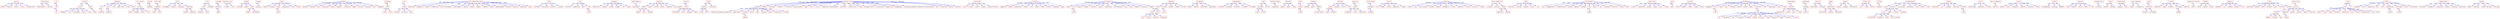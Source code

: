 strict digraph  {
	grain	 [color=red,
		fontname=courier,
		shape=box];
	vendor	 [color=red,
		fontname=courier,
		shape=box];
	grain -> vendor	 [color=blue,
		xlabel=0.01];
	handful	 [color=red,
		fontname=courier,
		shape=box];
	grain -> handful	 [color=blue,
		xlabel=0.01];
	return	 [color=red,
		fontname=courier,
		shape=box];
	grain -> return	 [color=blue,
		xlabel=0.1];
	child	 [color=red,
		fontname=courier,
		shape=box];
	grain -> child	 [color=blue,
		xlabel=0.01];
	consideration	 [color=red,
		fontname=courier,
		shape=box];
	grain -> consideration	 [color=blue,
		xlabel=0.01];
	expectation	 [color=red,
		fontname=courier,
		shape=box];
	emancipated	 [color=red,
		fontname=courier,
		shape=box];
	expectation -> emancipated	 [color=blue,
		xlabel=0.16];
	contrary	 [color=red,
		fontname=courier,
		shape=box];
	expectation -> contrary	 [color=blue,
		xlabel=0.09];
	let	 [color=red,
		fontname=courier,
		shape=box];
	did	 [color=red,
		fontname=courier,
		shape=box];
	let -> did	 [color=blue,
		xlabel=0.04];
	go	 [color=red,
		fontname=courier,
		shape=box];
	did -> go	 [color=blue,
		xlabel=0.02];
	serpent	 [color=red,
		fontname=courier,
		shape=box];
	form	 [color=red,
		fontname=courier,
		shape=box];
	serpent -> form	 [color=blue,
		xlabel=0.01];
	open	 [color=red,
		fontname=courier,
		shape=box];
	serpent -> open	 [color=blue,
		xlabel=0.06];
	commands	 [color=red,
		fontname=courier,
		shape=box];
	form -> commands	 [color=blue,
		xlabel=0.01];
	sky	 [color=red,
		fontname=courier,
		shape=box];
	form -> sky	 [color=blue,
		xlabel=0.01];
	extending	 [color=red,
		fontname=courier,
		shape=box];
	form -> extending	 [color=blue,
		xlabel=0.01];
	carry	 [color=red,
		fontname=courier,
		shape=box];
	form -> carry	 [color=blue,
		xlabel=0.01];
	size	 [color=red,
		fontname=courier,
		shape=box];
	form -> size	 [color=blue,
		xlabel=0.01];
	wide	 [color=red,
		fontname=courier,
		shape=box];
	open -> wide	 [color=blue,
		xlabel=0.04];
	dhenuka	 [color=red,
		fontname=courier,
		shape=box];
	hit	 [color=red,
		fontname=courier,
		shape=box];
	dhenuka -> hit	 [color=blue,
		xlabel=0.01];
	hard	 [color=red,
		fontname=courier,
		shape=box];
	dhenuka -> hard	 [color=blue,
		xlabel=0.08];
	tree	 [color=red,
		fontname=courier,
		shape=box];
	dhenuka -> tree	 [color=blue,
		xlabel=0.01];
	"palm tree"	 [color=red,
		fontname=courier,
		shape=box];
	dhenuka -> "palm tree"	 [color=blue,
		xlabel=0.01];
	trunk	 [color=red,
		fontname=courier,
		shape=box];
	dhenuka -> trunk	 [color=blue,
		xlabel=0.01];
	swirl	 [color=red,
		fontname=courier,
		shape=box];
	dhenuka -> swirl	 [color=blue,
		xlabel=0.01];
	holding	 [color=red,
		fontname=courier,
		shape=box];
	hit -> holding	 [color=blue,
		xlabel=0.01];
	vigorous	 [color=red,
		fontname=courier,
		shape=box];
	hard -> vigorous	 [color=blue,
		xlabel=0.04];
	"rice grains"	 [color=red,
		fontname=courier,
		shape=box];
	slowly	 [color=red,
		fontname=courier,
		shape=box];
	"rice grains" -> slowly	 [color=blue,
		xlabel=0.08];
	hand	 [color=red,
		fontname=courier,
		shape=box];
	slowly -> hand	 [color=blue,
		xlabel=0.06];
	dropped	 [color=red,
		fontname=courier,
		shape=box];
	slowly -> dropped	 [color=blue,
		xlabel=0.05];
	small	 [color=red,
		fontname=courier,
		shape=box];
	slowly -> small	 [color=blue,
		xlabel=0.04];
	left	 [color=red,
		fontname=courier,
		shape=box];
	slowly -> left	 [color=blue,
		xlabel=0.06];
	jelled	 [color=red,
		fontname=courier,
		shape=box];
	adopted	 [color=red,
		fontname=courier,
		shape=box];
	jelled -> adopted	 [color=blue,
		xlabel=0.08];
	"hind legs"	 [color=red,
		fontname=courier,
		shape=box];
	suddenly	 [color=red,
		fontname=courier,
		shape=box];
	"hind legs" -> suddenly	 [color=blue,
		xlabel=0.04];
	held	 [color=red,
		fontname=courier,
		shape=box];
	suddenly -> held	 [color=blue,
		xlabel=0.06];
	tail	 [color=red,
		fontname=courier,
		shape=box];
	suddenly -> tail	 [color=blue,
		xlabel=0.07];
	kick	 [color=red,
		fontname=courier,
		shape=box];
	misjudged	 [color=red,
		fontname=courier,
		shape=box];
	kick -> misjudged	 [color=blue,
		xlabel=0.01];
	similar	 [color=red,
		fontname=courier,
		shape=box];
	kick -> similar	 [color=blue,
		xlabel=0.01];
	overpower	 [color=red,
		fontname=courier,
		shape=box];
	kick -> overpower	 [color=blue,
		xlabel=0.01];
	weakling	 [color=red,
		fontname=courier,
		shape=box];
	kick -> weakling	 [color=blue,
		xlabel=0.08];
	second	 [color=red,
		fontname=courier,
		shape=box];
	weakling -> second	 [color=blue,
		xlabel=0.05];
	expected	 [color=red,
		fontname=courier,
		shape=box];
	weakling -> expected	 [color=blue,
		xlabel=0.06];
	rice	 [color=red,
		fontname=courier,
		shape=box];
	call	 [color=red,
		fontname=courier,
		shape=box];
	rice -> call	 [color=blue,
		xlabel=0.06];
	exchange	 [color=red,
		fontname=courier,
		shape=box];
	rice -> exchange	 [color=blue,
		xlabel=0.01];
	response	 [color=red,
		fontname=courier,
		shape=box];
	call -> response	 [color=blue,
		xlabel=0.08];
	took	 [color=red,
		fontname=courier,
		shape=box];
	call -> took	 [color=blue,
		xlabel=0.07];
	assumed	 [color=red,
		fontname=courier,
		shape=box];
	enormous	 [color=red,
		fontname=courier,
		shape=box];
	assumed -> enormous	 [color=blue,
		xlabel=0.06];
	body	 [color=red,
		fontname=courier,
		shape=box];
	enormous -> body	 [color=blue,
		xlabel=0.06];
	"kapittha fruit"	 [color=red,
		fontname=courier,
		shape=box];
	closeby	 [color=red,
		fontname=courier,
		shape=box];
	"kapittha fruit" -> closeby	 [color=blue,
		xlabel=0.13];
	calf	 [color=red,
		fontname=courier,
		shape=box];
	"kapittha fruit" -> calf	 [color=blue,
		xlabel=0.13];
	unwise	 [color=red,
		fontname=courier,
		shape=box];
	continue	 [color=red,
		fontname=courier,
		shape=box];
	unwise -> continue	 [color=blue,
		xlabel=0.01];
	omens	 [color=red,
		fontname=courier,
		shape=box];
	unwise -> omens	 [color=blue,
		xlabel=0.01];
	seem	 [color=red,
		fontname=courier,
		shape=box];
	unwise -> seem	 [color=blue,
		xlabel=0.07];
	longer	 [color=red,
		fontname=courier,
		shape=box];
	seem -> longer	 [color=blue,
		xlabel=0.04];
	favourable	 [color=red,
		fontname=courier,
		shape=box];
	seem -> favourable	 [color=blue,
		xlabel=0.05];
	thought	 [color=red,
		fontname=courier,
		shape=box];
	passing	 [color=red,
		fontname=courier,
		shape=box];
	thought -> passing	 [color=blue,
		xlabel=0.07];
	boys	 [color=red,
		fontname=courier,
		shape=box];
	cowherd	 [color=red,
		fontname=courier,
		shape=box];
	boys -> cowherd	 [color=blue,
		xlabel=0.01];
	became	 [color=red,
		fontname=courier,
		shape=box];
	boys -> became	 [color=blue,
		xlabel=0.01];
	snake	 [color=red,
		fontname=courier,
		shape=box];
	boys -> snake	 [color=blue,
		xlabel=0.02];
	playground	 [color=red,
		fontname=courier,
		shape=box];
	boys -> playground	 [color=blue,
		xlabel=0.01];
	skin	 [color=red,
		fontname=courier,
		shape=box];
	boys -> skin	 [color=blue,
		xlabel=0.01];
	dried	 [color=red,
		fontname=courier,
		shape=box];
	boys -> dried	 [color=blue,
		xlabel=0.11];
	later	 [color=red,
		fontname=courier,
		shape=box];
	snake -> later	 [color=blue,
		xlabel=0.01];
	kamsa	 [color=red,
		fontname=courier,
		shape=box];
	spotted	 [color=red,
		fontname=courier,
		shape=box];
	kamsa -> spotted	 [color=blue,
		xlabel=0.01];
	tending	 [color=red,
		fontname=courier,
		shape=box];
	kamsa -> tending	 [color=blue,
		xlabel=0.01];
	kine	 [color=red,
		fontname=courier,
		shape=box];
	kamsa -> kine	 [color=blue,
		xlabel=0.01];
	disguised	 [color=red,
		fontname=courier,
		shape=box];
	kamsa -> disguised	 [color=blue,
		xlabel=0.01];
	vatsa	 [color=red,
		fontname=courier,
		shape=box];
	kamsa -> vatsa	 [color=blue,
		xlabel=0.01];
	together	 [color=red,
		fontname=courier,
		shape=box];
	kamsa -> together	 [color=blue,
		xlabel=0.01];
	vatsasura	 [color=red,
		fontname=courier,
		shape=box];
	kamsa -> vatsasura	 [color=blue,
		xlabel=0.01];
	games	 [color=red,
		fontname=courier,
		shape=box];
	kamsa -> games	 [color=blue,
		xlabel=0.01];
	various	 [color=red,
		fontname=courier,
		shape=box];
	kamsa -> various	 [color=blue,
		xlabel=0.01];
	playing	 [color=red,
		fontname=courier,
		shape=box];
	kamsa -> playing	 [color=blue,
		xlabel=0.1];
	sent	 [color=red,
		fontname=courier,
		shape=box];
	kamsa -> sent	 [color=blue,
		xlabel=0.01];
	happened	 [color=red,
		fontname=courier,
		shape=box];
	kamsa -> happened	 [color=blue,
		xlabel=0.01];
	confident	 [color=red,
		fontname=courier,
		shape=box];
	harm	 [color=red,
		fontname=courier,
		shape=box];
	confident -> harm	 [color=blue,
		xlabel=0.08];
	come	 [color=red,
		fontname=courier,
		shape=box];
	harm -> come	 [color=blue,
		xlabel=0.02];
	side	 [color=red,
		fontname=courier,
		shape=box];
	harm -> side	 [color=blue,
		xlabel=0.04];
	ass	 [color=red,
		fontname=courier,
		shape=box];
	heavy	 [color=red,
		fontname=courier,
		shape=box];
	ass -> heavy	 [color=blue,
		xlabel=0.07];
	walking	 [color=red,
		fontname=courier,
		shape=box];
	heavy -> walking	 [color=blue,
		xlabel=0.04];
	furiously	 [color=red,
		fontname=courier,
		shape=box];
	heavy -> furiously	 [color=blue,
		xlabel=0.05];
	gait	 [color=red,
		fontname=courier,
		shape=box];
	heavy -> gait	 [color=blue,
		xlabel=0.06];
	"lord venkatesvara the"	 [color=red,
		fontname=courier,
		shape=box];
	dedicated	 [color=red,
		fontname=courier,
		shape=box];
	"lord venkatesvara the" -> dedicated	 [color=blue,
		xlabel=0.02];
	exemplary	 [color=red,
		fontname=courier,
		shape=box];
	"lord venkatesvara the" -> exemplary	 [color=blue,
		xlabel=0.02];
	slokas	 [color=red,
		fontname=courier,
		shape=box];
	"lord venkatesvara the" -> slokas	 [color=blue,
		xlabel=0.02];
	compassion	 [color=red,
		fontname=courier,
		shape=box];
	"lord venkatesvara the" -> compassion	 [color=blue,
		xlabel=0.15];
	"saint philosopher"	 [color=red,
		fontname=courier,
		shape=box];
	"lord venkatesvara the" -> "saint philosopher"	 [color=blue,
		xlabel=0.03];
	philosopher	 [color=red,
		fontname=courier,
		shape=box];
	"lord venkatesvara the" -> philosopher	 [color=blue,
		xlabel=0.01];
	desika	 [color=red,
		fontname=courier,
		shape=box];
	"lord venkatesvara the" -> desika	 [color=blue,
		xlabel=0.15];
	praise	 [color=red,
		fontname=courier,
		shape=box];
	"lord venkatesvara the" -> praise	 [color=blue,
		xlabel=0.02];
	famous	 [color=red,
		fontname=courier,
		shape=box];
	"lord venkatesvara the" -> famous	 [color=blue,
		xlabel=0.02];
	vedanta	 [color=red,
		fontname=courier,
		shape=box];
	"lord venkatesvara the" -> vedanta	 [color=blue,
		xlabel=0.02];
	saint	 [color=red,
		fontname=courier,
		shape=box];
	"lord venkatesvara the" -> saint	 [color=blue,
		xlabel=0.02];
	dayashatakam	 [color=red,
		fontname=courier,
		shape=box];
	"lord venkatesvara the" -> dayashatakam	 [color=blue,
		xlabel=0.02];
	hundred	 [color=red,
		fontname=courier,
		shape=box];
	"lord venkatesvara the" -> hundred	 [color=blue,
		xlabel=0.02];
	quality	 [color=red,
		fontname=courier,
		shape=box];
	"lord venkatesvara the" -> quality	 [color=blue,
		xlabel=0.02];
	endearing	 [color=red,
		fontname=courier,
		shape=box];
	"lord venkatesvara the" -> endearing	 [color=blue,
		xlabel=0.02];
	daya	 [color=red,
		fontname=courier,
		shape=box];
	"lord venkatesvara the" -> daya	 [color=blue,
		xlabel=0.02];
	herd	 [color=red,
		fontname=courier,
		shape=box];
	informed	 [color=red,
		fontname=courier,
		shape=box];
	herd -> informed	 [color=blue,
		xlabel=0.01];
	discreetly	 [color=red,
		fontname=courier,
		shape=box];
	herd -> discreetly	 [color=blue,
		xlabel=0.01];
	brother	 [color=red,
		fontname=courier,
		shape=box];
	herd -> brother	 [color=blue,
		xlabel=0.12];
	casually	 [color=red,
		fontname=courier,
		shape=box];
	herd -> casually	 [color=blue,
		xlabel=0.01];
	cave	 [color=red,
		fontname=courier,
		shape=box];
	entrance	 [color=red,
		fontname=courier,
		shape=box];
	cave -> entrance	 [color=blue,
		xlabel=0.01];
	appearing	 [color=red,
		fontname=courier,
		shape=box];
	cave -> appearing	 [color=blue,
		xlabel=0.01];
	dark	 [color=red,
		fontname=courier,
		shape=box];
	cave -> dark	 [color=blue,
		xlabel=0.01];
	lay	 [color=red,
		fontname=courier,
		shape=box];
	cave -> lay	 [color=blue,
		xlabel=0.09];
	still	 [color=red,
		fontname=courier,
		shape=box];
	lay -> still	 [color=blue,
		xlabel=0.04];
	pathway	 [color=red,
		fontname=courier,
		shape=box];
	impression	 [color=red,
		fontname=courier,
		shape=box];
	pathway -> impression	 [color=blue,
		xlabel=0.01];
	leading	 [color=red,
		fontname=courier,
		shape=box];
	pathway -> leading	 [color=blue,
		xlabel=0.01];
	inside	 [color=red,
		fontname=courier,
		shape=box];
	pathway -> inside	 [color=blue,
		xlabel=0.01];
	tongue	 [color=red,
		fontname=courier,
		shape=box];
	pathway -> tongue	 [color=blue,
		xlabel=0.01];
	red	 [color=red,
		fontname=courier,
		shape=box];
	pathway -> red	 [color=blue,
		xlabel=0.08];
	gave	 [color=red,
		fontname=courier,
		shape=box];
	pathway -> gave	 [color=blue,
		xlabel=0.01];
	"death penalty"	 [color=red,
		fontname=courier,
		shape=box];
	punishment	 [color=red,
		fontname=courier,
		shape=box];
	"death penalty" -> punishment	 [color=blue,
		xlabel=0.1];
	penalty	 [color=red,
		fontname=courier,
		shape=box];
	impact	 [color=red,
		fontname=courier,
		shape=box];
	penalty -> impact	 [color=blue,
		xlabel=0.01];
	death	 [color=red,
		fontname=courier,
		shape=box];
	penalty -> death	 [color=blue,
		xlabel=0.1];
	births	 [color=red,
		fontname=courier,
		shape=box];
	penalty -> births	 [color=blue,
		xlabel=0.1];
	alone	 [color=red,
		fontname=courier,
		shape=box];
	penalty -> alone	 [color=blue,
		xlabel=0.06];
	repeated	 [color=red,
		fontname=courier,
		shape=box];
	penalty -> repeated	 [color=blue,
		xlabel=0.13];
	incorrigible	 [color=red,
		fontname=courier,
		shape=box];
	penalty -> incorrigible	 [color=blue,
		xlabel=0.07];
	demon	 [color=red,
		fontname=courier,
		shape=box];
	impact -> demon	 [color=blue,
		xlabel=0.12];
	fall	 [color=red,
		fontname=courier,
		shape=box];
	impact -> fall	 [color=blue,
		xlabel=0.12];
	smashed	 [color=red,
		fontname=courier,
		shape=box];
	impact -> smashed	 [color=blue,
		xlabel=0.12];
	extinct	 [color=red,
		fontname=courier,
		shape=box];
	vital	 [color=red,
		fontname=courier,
		shape=box];
	extinct -> vital	 [color=blue,
		xlabel=0.06];
	suffocated	 [color=red,
		fontname=courier,
		shape=box];
	vital -> suffocated	 [color=blue,
		xlabel=0.06];
	life	 [color=red,
		fontname=courier,
		shape=box];
	vital -> life	 [color=blue,
		xlabel=0.06];
	blowing	 [color=red,
		fontname=courier,
		shape=box];
	vital -> blowing	 [color=blue,
		xlabel=0.05];
	head	 [color=red,
		fontname=courier,
		shape=box];
	vital -> head	 [color=blue,
		xlabel=0.03];
	taken	 [color=red,
		fontname=courier,
		shape=box];
	unawares	 [color=red,
		fontname=courier,
		shape=box];
	taken -> unawares	 [color=blue,
		xlabel=0.08];
	resistance	 [color=red,
		fontname=courier,
		shape=box];
	taken -> resistance	 [color=blue,
		xlabel=0.01];
	could	 [color=red,
		fontname=courier,
		shape=box];
	unawares -> could	 [color=blue,
		xlabel=0.04];
	offer	 [color=red,
		fontname=courier,
		shape=box];
	unawares -> offer	 [color=blue,
		xlabel=0.06];
	"sugarcane juice"	 [color=red,
		fontname=courier,
		shape=box];
	prayah	 [color=red,
		fontname=courier,
		shape=box];
	"sugarcane juice" -> prayah	 [color=blue,
		xlabel=0.14];
	cowboys	 [color=red,
		fontname=courier,
		shape=box];
	"sugarcane juice" -> cowboys	 [color=blue,
		xlabel=0.03];
	balarama	 [color=red,
		fontname=courier,
		shape=box];
	"sugarcane juice" -> balarama	 [color=blue,
		xlabel=0.02];
	"'lord\x92s'"	 [color=red,
		fontname=courier,
		shape=box];
	"sugarcane juice" -> "'lord\x92s'"	 [color=blue,
		xlabel=0.02];
	effected	 [color=red,
		fontname=courier,
		shape=box];
	"sugarcane juice" -> effected	 [color=blue,
		xlabel=0.04];
	sharkarayitam	 [color=red,
		fontname=courier,
		shape=box];
	"sugarcane juice" -> sharkarayitam	 [color=blue,
		xlabel=0.02];
	sugar	 [color=red,
		fontname=courier,
		shape=box];
	"sugarcane juice" -> sugar	 [color=blue,
		xlabel=0.02];
	hill	 [color=red,
		fontname=courier,
		shape=box];
	"sugarcane juice" -> hill	 [color=blue,
		xlabel=0.02];
	forest	 [color=red,
		fontname=courier,
		shape=box];
	"sugarcane juice" -> forest	 [color=blue,
		xlabel=0.08];
	"yanmoortya sharkarayitam"	 [color=red,
		fontname=courier,
		shape=box];
	"sugarcane juice" -> "yanmoortya sharkarayitam"	 [color=blue,
		xlabel=0.02];
	associate	 [color=red,
		fontname=courier,
		shape=box];
	"sugarcane juice" -> associate	 [color=blue,
		xlabel=0.02];
	respectively	 [color=red,
		fontname=courier,
		shape=box];
	"sugarcane juice" -> respectively	 [color=blue,
		xlabel=0.01];
	flows	 [color=red,
		fontname=courier,
		shape=box];
	"sugarcane juice" -> flows	 [color=blue,
		xlabel=0.03];
	metaphorically	 [color=red,
		fontname=courier,
		shape=box];
	"sugarcane juice" -> metaphorically	 [color=blue,
		xlabel=0.01];
	crystalised	 [color=red,
		fontname=courier,
		shape=box];
	"sugarcane juice" -> crystalised	 [color=blue,
		xlabel=0.03];
	yanmoortya	 [color=red,
		fontname=courier,
		shape=box];
	"sugarcane juice" -> yanmoortya	 [color=blue,
		xlabel=0.02];
	prapadyetam	 [color=red,
		fontname=courier,
		shape=box];
	"sugarcane juice" -> prapadyetam	 [color=blue,
		xlabel=0.02];
	"ikshusarasravantyeva yanmoortya sharkarayitam"	 [color=red,
		fontname=courier,
		shape=box];
	"sugarcane juice" -> "ikshusarasravantyeva yanmoortya sharkarayitam"	 [color=blue,
		xlabel=0.01];
	bow	 [color=red,
		fontname=courier,
		shape=box];
	"sugarcane juice" -> bow	 [color=blue,
		xlabel=0.02];
	converted	 [color=red,
		fontname=courier,
		shape=box];
	"sugarcane juice" -> converted	 [color=blue,
		xlabel=0.02];
	girim	 [color=red,
		fontname=courier,
		shape=box];
	"sugarcane juice" -> girim	 [color=blue,
		xlabel=0.02];
	inspired	 [color=red,
		fontname=courier,
		shape=box];
	"sugarcane juice" -> inspired	 [color=blue,
		xlabel=0.02];
	"ikshusarasravantyeva yanmoortya"	 [color=red,
		fontname=courier,
		shape=box];
	prayah -> "ikshusarasravantyeva yanmoortya"	 [color=blue,
		xlabel=0.08];
	"daya bhava"	 [color=red,
		fontname=courier,
		shape=box];
	prayah -> "daya bhava"	 [color=blue,
		xlabel=0.02];
	tirupati	 [color=red,
		fontname=courier,
		shape=box];
	prayah -> tirupati	 [color=blue,
		xlabel=0.02];
	verse	 [color=red,
		fontname=courier,
		shape=box];
	prayah -> verse	 [color=blue,
		xlabel=0.02];
	bows	 [color=red,
		fontname=courier,
		shape=box];
	prayah -> bows	 [color=blue,
		xlabel=0.02];
	flowing	 [color=red,
		fontname=courier,
		shape=box];
	prayah -> flowing	 [color=blue,
		xlabel=0.27];
	power	 [color=red,
		fontname=courier,
		shape=box];
	prayah -> power	 [color=blue,
		xlabel=0.01];
	exquisitely	 [color=red,
		fontname=courier,
		shape=box];
	prayah -> exquisitely	 [color=blue,
		xlabel=0.01];
	brings	 [color=red,
		fontname=courier,
		shape=box];
	prayah -> brings	 [color=blue,
		xlabel=0.02];
	bhava	 [color=red,
		fontname=courier,
		shape=box];
	tirupati -> bhava	 [color=blue,
		xlabel=0.12];
	expression	 [color=red,
		fontname=courier,
		shape=box];
	curse	 [color=red,
		fontname=courier,
		shape=box];
	expression -> curse	 [color=blue,
		xlabel=0.01];
	vishnu	 [color=red,
		fontname=courier,
		shape=box];
	expression -> vishnu	 [color=blue,
		xlabel=0.01];
	resort	 [color=red,
		fontname=courier,
		shape=box];
	expression -> resort	 [color=blue,
		xlabel=0.01];
	reason	 [color=red,
		fontname=courier,
		shape=box];
	expression -> reason	 [color=blue,
		xlabel=0.08];
	dissatisfaction	 [color=red,
		fontname=courier,
		shape=box];
	expression -> dissatisfaction	 [color=blue,
		xlabel=0.01];
	vraja	 [color=red,
		fontname=courier,
		shape=box];
	suggested	 [color=red,
		fontname=courier,
		shape=box];
	vraja -> suggested	 [color=blue,
		xlabel=0.01];
	named	 [color=red,
		fontname=courier,
		shape=box];
	vraja -> named	 [color=blue,
		xlabel=0.01];
	inhabitants	 [color=red,
		fontname=courier,
		shape=box];
	vraja -> inhabitants	 [color=blue,
		xlabel=0.01];
	moved	 [color=red,
		fontname=courier,
		shape=box];
	vraja -> moved	 [color=blue,
		xlabel=0.01];
	live	 [color=red,
		fontname=courier,
		shape=box];
	vraja -> live	 [color=blue,
		xlabel=0.01];
	place	 [color=red,
		fontname=courier,
		shape=box];
	vraja -> place	 [color=blue,
		xlabel=0.02];
	safer	 [color=red,
		fontname=courier,
		shape=box];
	vraja -> safer	 [color=blue,
		xlabel=0.1];
	senior	 [color=red,
		fontname=courier,
		shape=box];
	vraja -> senior	 [color=blue,
		xlabel=0.01];
	upananda	 [color=red,
		fontname=courier,
		shape=box];
	vraja -> upananda	 [color=blue,
		xlabel=0.01];
	gopa	 [color=red,
		fontname=courier,
		shape=box];
	vraja -> gopa	 [color=blue,
		xlabel=0.01];
	trinavarta	 [color=red,
		fontname=courier,
		shape=box];
	gems	 [color=red,
		fontname=courier,
		shape=box];
	trinavarta -> gems	 [color=blue,
		xlabel=0.01];
	full	 [color=red,
		fontname=courier,
		shape=box];
	trinavarta -> full	 [color=blue,
		xlabel=0.01];
	people	 [color=red,
		fontname=courier,
		shape=box];
	trinavarta -> people	 [color=blue,
		xlabel=0.01];
	danger	 [color=red,
		fontname=courier,
		shape=box];
	trinavarta -> danger	 [color=blue,
		xlabel=0.09];
	incident	 [color=red,
		fontname=courier,
		shape=box];
	trinavarta -> incident	 [color=blue,
		xlabel=0.01];
	jewels	 [color=red,
		fontname=courier,
		shape=box];
	trinavarta -> jewels	 [color=blue,
		xlabel=0.01];
	completely	 [color=red,
		fontname=courier,
		shape=box];
	trinavarta -> completely	 [color=blue,
		xlabel=0.01];
	anticipating	 [color=red,
		fontname=courier,
		shape=box];
	trinavarta -> anticipating	 [color=blue,
		xlabel=0.01];
	brim	 [color=red,
		fontname=courier,
		shape=box];
	trinavarta -> brim	 [color=blue,
		xlabel=0.01];
	were	 [color=red,
		fontname=courier,
		shape=box];
	trinavarta -> were	 [color=blue,
		xlabel=0.01];
	basket	 [color=red,
		fontname=courier,
		shape=box];
	trinavarta -> basket	 [color=blue,
		xlabel=0.01];
	precious	 [color=red,
		fontname=courier,
		shape=box];
	trinavarta -> precious	 [color=blue,
		xlabel=0.01];
	shaken	 [color=red,
		fontname=courier,
		shape=box];
	trinavarta -> shaken	 [color=blue,
		xlabel=0.01];
	every	 [color=red,
		fontname=courier,
		shape=box];
	full -> every	 [color=blue,
		xlabel=0.01];
	vakasura	 [color=red,
		fontname=courier,
		shape=box];
	story	 [color=red,
		fontname=courier,
		shape=box];
	vakasura -> story	 [color=blue,
		xlabel=0.01];
	version	 [color=red,
		fontname=courier,
		shape=box];
	vakasura -> version	 [color=blue,
		xlabel=0.01];
	another	 [color=red,
		fontname=courier,
		shape=box];
	vakasura -> another	 [color=blue,
		xlabel=0.06];
	hands	 [color=red,
		fontname=courier,
		shape=box];
	vakasura -> hands	 [color=blue,
		xlabel=0.01];
	killed	 [color=red,
		fontname=courier,
		shape=box];
	vakasura -> killed	 [color=blue,
		xlabel=0.01];
	next	 [color=red,
		fontname=courier,
		shape=box];
	story -> next	 [color=blue,
		xlabel=0.01];
	fruit	 [color=red,
		fontname=courier,
		shape=box];
	story -> fruit	 [color=blue,
		xlabel=0.01];
	also	 [color=red,
		fontname=courier,
		shape=box];
	version -> also	 [color=blue,
		xlabel=0.01];
	real	 [color=red,
		fontname=courier,
		shape=box];
	next -> real	 [color=blue,
		xlabel=0.04];
	devour	 [color=red,
		fontname=courier,
		shape=box];
	next -> devour	 [color=blue,
		xlabel=0.04];
	waiting	 [color=red,
		fontname=courier,
		shape=box];
	next -> waiting	 [color=blue,
		xlabel=0.05];
	suspected	 [color=red,
		fontname=courier,
		shape=box];
	next -> suspected	 [color=blue,
		xlabel=0.05];
	brindavana	 [color=red,
		fontname=courier,
		shape=box];
	banks	 [color=red,
		fontname=courier,
		shape=box];
	brindavana -> banks	 [color=blue,
		xlabel=0.01];
	yamuna	 [color=red,
		fontname=courier,
		shape=box];
	brindavana -> yamuna	 [color=blue,
		xlabel=0.01];
	fascinated	 [color=red,
		fontname=courier,
		shape=box];
	brindavana -> fascinated	 [color=blue,
		xlabel=0.09];
	govardhana	 [color=red,
		fontname=courier,
		shape=box];
	brindavana -> govardhana	 [color=blue,
		xlabel=0.01];
	"'dhenuka\x92s'"	 [color=red,
		fontname=courier,
		shape=box];
	received	 [color=red,
		fontname=courier,
		shape=box];
	"'dhenuka\x92s'" -> received	 [color=blue,
		xlabel=0.01];
	attacked	 [color=red,
		fontname=courier,
		shape=box];
	"'dhenuka\x92s'" -> attacked	 [color=blue,
		xlabel=0.01];
	relatives	 [color=red,
		fontname=courier,
		shape=box];
	"'dhenuka\x92s'" -> relatives	 [color=blue,
		xlabel=0.01];
	treatment	 [color=red,
		fontname=courier,
		shape=box];
	"'dhenuka\x92s'" -> treatment	 [color=blue,
		xlabel=0.01];
	kinsman	 [color=red,
		fontname=courier,
		shape=box];
	"'dhenuka\x92s'" -> kinsman	 [color=blue,
		xlabel=0.1];
	spot	 [color=red,
		fontname=courier,
		shape=box];
	dissuade	 [color=red,
		fontname=courier,
		shape=box];
	spot -> dissuade	 [color=blue,
		xlabel=0.02];
	arrive	 [color=red,
		fontname=courier,
		shape=box];
	spot -> arrive	 [color=blue,
		xlabel=0.09];
	late	 [color=red,
		fontname=courier,
		shape=box];
	dissuade -> late	 [color=blue,
		xlabel=0.01];
	little	 [color=red,
		fontname=courier,
		shape=box];
	dissuade -> little	 [color=blue,
		xlabel=0.01];
	"mountain peaks"	 [color=red,
		fontname=courier,
		shape=box];
	comparable	 [color=red,
		fontname=courier,
		shape=box];
	"mountain peaks" -> comparable	 [color=blue,
		xlabel=0.08];
	mountain	 [color=red,
		fontname=courier,
		shape=box];
	peaks	 [color=red,
		fontname=courier,
		shape=box];
	mountain -> peaks	 [color=blue,
		xlabel=0.09];
	teeth	 [color=red,
		fontname=courier,
		shape=box];
	mountain -> teeth	 [color=blue,
		xlabel=0.1];
	sharp	 [color=red,
		fontname=courier,
		shape=box];
	mountain -> sharp	 [color=blue,
		xlabel=0.07];
	alert	 [color=red,
		fontname=courier,
		shape=box];
	attack	 [color=red,
		fontname=courier,
		shape=box];
	alert -> attack	 [color=blue,
		xlabel=0.02];
	tried	 [color=red,
		fontname=courier,
		shape=box];
	attack -> tried	 [color=blue,
		xlabel=0.06];
	reached	 [color=red,
		fontname=courier,
		shape=box];
	gulped	 [color=red,
		fontname=courier,
		shape=box];
	reached -> gulped	 [color=blue,
		xlabel=0.01];
	whole	 [color=red,
		fontname=courier,
		shape=box];
	reached -> whole	 [color=blue,
		xlabel=0.01];
	moment	 [color=red,
		fontname=courier,
		shape=box];
	reached -> moment	 [color=blue,
		xlabel=0.09];
	"krishna whole"	 [color=red,
		fontname=courier,
		shape=box];
	moment -> "krishna whole"	 [color=blue,
		xlabel=0.05];
	entered	 [color=red,
		fontname=courier,
		shape=box];
	grove	 [color=red,
		fontname=courier,
		shape=box];
	entered -> grove	 [color=blue,
		xlabel=0.1];
	enjoyed	 [color=red,
		fontname=courier,
		shape=box];
	entered -> enjoyed	 [color=blue,
		xlabel=0.01];
	fruits	 [color=red,
		fontname=courier,
		shape=box];
	entered -> fruits	 [color=blue,
		xlabel=0.01];
	fear	 [color=red,
		fontname=courier,
		shape=box];
	entered -> fear	 [color=blue,
		xlabel=0.01];
	long	 [color=red,
		fontname=courier,
		shape=box];
	grove -> long	 [color=blue,
		xlabel=0.04];
	without	 [color=red,
		fontname=courier,
		shape=box];
	grove -> without	 [color=blue,
		xlabel=0.04];
	pastures	 [color=red,
		fontname=courier,
		shape=box];
	green	 [color=red,
		fontname=courier,
		shape=box];
	pastures -> green	 [color=blue,
		xlabel=0.05];
	congenial	 [color=red,
		fontname=courier,
		shape=box];
	green -> congenial	 [color=blue,
		xlabel=0.06];
	lush	 [color=red,
		fontname=courier,
		shape=box];
	green -> lush	 [color=blue,
		xlabel=0.05];
	especially	 [color=red,
		fontname=courier,
		shape=box];
	green -> especially	 [color=blue,
		xlabel=0.05];
	resuscitated	 [color=red,
		fontname=courier,
		shape=box];
	unharmed	 [color=red,
		fontname=courier,
		shape=box];
	resuscitated -> unharmed	 [color=blue,
		xlabel=0.04];
	escaped	 [color=red,
		fontname=courier,
		shape=box];
	unharmed -> escaped	 [color=blue,
		xlabel=0.04];
	scorch	 [color=red,
		fontname=courier,
		shape=box];
	fire	 [color=red,
		fontname=courier,
		shape=box];
	scorch -> fire	 [color=blue,
		xlabel=0.11];
	began	 [color=red,
		fontname=courier,
		shape=box];
	scorch -> began	 [color=blue,
		xlabel=0.11];
	throat	 [color=red,
		fontname=courier,
		shape=box];
	scorch -> throat	 [color=blue,
		xlabel=0.08];
	oppressor	 [color=red,
		fontname=courier,
		shape=box];
	scorch -> oppressor	 [color=blue,
		xlabel=0.08];
	cough	 [color=red,
		fontname=courier,
		shape=box];
	scorch -> cough	 [color=blue,
		xlabel=0.09];
	poet	 [color=red,
		fontname=courier,
		shape=box];
	stones	 [color=red,
		fontname=courier,
		shape=box];
	poet -> stones	 [color=blue,
		xlabel=0.01];
	says	 [color=red,
		fontname=courier,
		shape=box];
	poet -> says	 [color=blue,
		xlabel=0.01];
	description	 [color=red,
		fontname=courier,
		shape=box];
	poet -> description	 [color=blue,
		xlabel=0.01];
	resides	 [color=red,
		fontname=courier,
		shape=box];
	poet -> resides	 [color=blue,
		xlabel=0.01];
	beauty	 [color=red,
		fontname=courier,
		shape=box];
	poet -> beauty	 [color=blue,
		xlabel=0.12];
	metaphoric	 [color=red,
		fontname=courier,
		shape=box];
	poet -> metaphoric	 [color=blue,
		xlabel=0.02];
	rocks	 [color=red,
		fontname=courier,
		shape=box];
	poet -> rocks	 [color=blue,
		xlabel=0.01];
	wonderful	 [color=red,
		fontname=courier,
		shape=box];
	poet -> wonderful	 [color=blue,
		xlabel=0.02];
	sacred	 [color=red,
		fontname=courier,
		shape=box];
	poet -> sacred	 [color=blue,
		xlabel=0.02];
	usually	 [color=red,
		fontname=courier,
		shape=box];
	poet -> usually	 [color=blue,
		xlabel=0.01];
	"'it\x92s'"	 [color=red,
		fontname=courier,
		shape=box];
	poet -> "'it\x92s'"	 [color=blue,
		xlabel=0.02];
	"human capability"	 [color=red,
		fontname=courier,
		shape=box];
	glimpse	 [color=red,
		fontname=courier,
		shape=box];
	"human capability" -> glimpse	 [color=blue,
		xlabel=0.1];
	divinity	 [color=red,
		fontname=courier,
		shape=box];
	"human capability" -> divinity	 [color=blue,
		xlabel=0.01];
	deeds	 [color=red,
		fontname=courier,
		shape=box];
	"human capability" -> deeds	 [color=blue,
		xlabel=0.1];
	capability	 [color=red,
		fontname=courier,
		shape=box];
	deeds -> capability	 [color=blue,
		xlabel=0.08];
	beyond	 [color=red,
		fontname=courier,
		shape=box];
	deeds -> beyond	 [color=blue,
		xlabel=0.05];
	vaka	 [color=red,
		fontname=courier,
		shape=box];
	ferocious	 [color=red,
		fontname=courier,
		shape=box];
	vaka -> ferocious	 [color=blue,
		xlabel=0.09];
	sitting	 [color=red,
		fontname=courier,
		shape=box];
	vaka -> sitting	 [color=blue,
		xlabel=0.01];
	looking	 [color=red,
		fontname=courier,
		shape=box];
	vaka -> looking	 [color=blue,
		xlabel=0.01];
	crane	 [color=red,
		fontname=courier,
		shape=box];
	vaka -> crane	 [color=blue,
		xlabel=0.01];
	saw	 [color=red,
		fontname=courier,
		shape=box];
	vaka -> saw	 [color=blue,
		xlabel=0.01];
	"'krishna\x92s'"	 [color=red,
		fontname=courier,
		shape=box];
	feet	 [color=red,
		fontname=courier,
		shape=box];
	"'krishna\x92s'" -> feet	 [color=blue,
		xlabel=0.01];
	magnanimity	 [color=red,
		fontname=courier,
		shape=box];
	"'krishna\x92s'" -> magnanimity	 [color=blue,
		xlabel=0.01];
	inadvertently	 [color=red,
		fontname=courier,
		shape=box];
	"'krishna\x92s'" -> inadvertently	 [color=blue,
		xlabel=0.01];
	earned	 [color=red,
		fontname=courier,
		shape=box];
	"'krishna\x92s'" -> earned	 [color=blue,
		xlabel=0.01];
	impiety	 [color=red,
		fontname=courier,
		shape=box];
	"'krishna\x92s'" -> impiety	 [color=blue,
		xlabel=0.01];
	washed	 [color=red,
		fontname=courier,
		shape=box];
	"'krishna\x92s'" -> washed	 [color=blue,
		xlabel=0.01];
	sins	 [color=red,
		fontname=courier,
		shape=box];
	"'krishna\x92s'" -> sins	 [color=blue,
		xlabel=0.09];
	merit	 [color=red,
		fontname=courier,
		shape=box];
	"'krishna\x92s'" -> merit	 [color=blue,
		xlabel=0.01];
	aim	 [color=red,
		fontname=courier,
		shape=box];
	"'krishna\x92s'" -> aim	 [color=blue,
		xlabel=0.01];
	pardoned	 [color=red,
		fontname=courier,
		shape=box];
	"'krishna\x92s'" -> pardoned	 [color=blue,
		xlabel=0.01];
	merciful	 [color=red,
		fontname=courier,
		shape=box];
	"'krishna\x92s'" -> merciful	 [color=blue,
		xlabel=0.01];
	touch	 [color=red,
		fontname=courier,
		shape=box];
	"'krishna\x92s'" -> touch	 [color=blue,
		xlabel=0.01];
	mere	 [color=red,
		fontname=courier,
		shape=box];
	"'krishna\x92s'" -> mere	 [color=blue,
		xlabel=0.02];
	good	 [color=red,
		fontname=courier,
		shape=box];
	sins -> good	 [color=blue,
		xlabel=0.03];
	"palm trees"	 [color=red,
		fontname=courier,
		shape=box];
	trunks	 [color=red,
		fontname=courier,
		shape=box];
	"palm trees" -> trunks	 [color=blue,
		xlabel=0.01];
	vigorously	 [color=red,
		fontname=courier,
		shape=box];
	"palm trees" -> vigorously	 [color=blue,
		xlabel=0.01];
	please	 [color=red,
		fontname=courier,
		shape=box];
	"palm trees" -> please	 [color=blue,
		xlabel=0.01];
	ready	 [color=red,
		fontname=courier,
		shape=box];
	"palm trees" -> ready	 [color=blue,
		xlabel=0.01];
	ever	 [color=red,
		fontname=courier,
		shape=box];
	"palm trees" -> ever	 [color=blue,
		xlabel=0.09];
	shook	 [color=red,
		fontname=courier,
		shape=box];
	"palm trees" -> shook	 [color=blue,
		xlabel=0.11];
	palm	 [color=red,
		fontname=courier,
		shape=box];
	went	 [color=red,
		fontname=courier,
		shape=box];
	palm -> went	 [color=blue,
		xlabel=0.09];
	swirled	 [color=red,
		fontname=courier,
		shape=box];
	force	 [color=red,
		fontname=courier,
		shape=box];
	swirled -> force	 [color=blue,
		xlabel=0.07];
	number	 [color=red,
		fontname=courier,
		shape=box];
	swirled -> number	 [color=blue,
		xlabel=0.01];
	times	 [color=red,
		fontname=courier,
		shape=box];
	swirled -> times	 [color=blue,
		xlabel=0.01];
	round	 [color=red,
		fontname=courier,
		shape=box];
	swirled -> round	 [color=blue,
		xlabel=0.01];
	threw	 [color=red,
		fontname=courier,
		shape=box];
	swirled -> threw	 [color=blue,
		xlabel=0.01];
	krishna	 [color=red,
		fontname=courier,
		shape=box];
	snapping	 [color=red,
		fontname=courier,
		shape=box];
	krishna -> snapping	 [color=blue,
		xlabel=0.01];
	kill	 [color=red,
		fontname=courier,
		shape=box];
	krishna -> kill	 [color=blue,
		xlabel=0.01];
	twig	 [color=red,
		fontname=courier,
		shape=box];
	krishna -> twig	 [color=blue,
		xlabel=0.01];
	way	 [color=red,
		fontname=courier,
		shape=box];
	krishna -> way	 [color=blue,
		xlabel=0.01];
	finding	 [color=red,
		fontname=courier,
		shape=box];
	krishna -> finding	 [color=blue,
		xlabel=0.01];
	easily	 [color=red,
		fontname=courier,
		shape=box];
	krishna -> easily	 [color=blue,
		xlabel=0.01];
	broke	 [color=red,
		fontname=courier,
		shape=box];
	krishna -> broke	 [color=blue,
		xlabel=0.01];
	beak	 [color=red,
		fontname=courier,
		shape=box];
	krishna -> beak	 [color=blue,
		xlabel=0.01];
	effective	 [color=red,
		fontname=courier,
		shape=box];
	krishna -> effective	 [color=blue,
		xlabel=0.11];
	tear	 [color=red,
		fontname=courier,
		shape=box];
	krishna -> tear	 [color=blue,
		xlabel=0.01];
	expecting	 [color=red,
		fontname=courier,
		shape=box];
	krishna -> expecting	 [color=blue,
		xlabel=0.01];
	time	 [color=red,
		fontname=courier,
		shape=box];
	krishna -> time	 [color=blue,
		xlabel=0.01];
	fixed	 [color=red,
		fontname=courier,
		shape=box];
	krishna -> fixed	 [color=blue,
		xlabel=0.01];
	had	 [color=red,
		fontname=courier,
		shape=box];
	kill -> had	 [color=blue,
		xlabel=0.01];
	boy	 [color=red,
		fontname=courier,
		shape=box];
	effective -> boy	 [color=blue,
		xlabel=0.01];
	old	 [color=red,
		fontname=courier,
		shape=box];
	boy -> old	 [color=blue,
		xlabel=0.1];
	delighted	 [color=red,
		fontname=courier,
		shape=box];
	boy -> delighted	 [color=blue,
		xlabel=0.09];
	year	 [color=red,
		fontname=courier,
		shape=box];
	boy -> year	 [color=blue,
		xlabel=0.04];
	situation	 [color=red,
		fontname=courier,
		shape=box];
	boy -> situation	 [color=blue,
		xlabel=0.1];
	handled	 [color=red,
		fontname=courier,
		shape=box];
	boy -> handled	 [color=blue,
		xlabel=0.1];
	young	 [color=red,
		fontname=courier,
		shape=box];
	boy -> young	 [color=blue,
		xlabel=0.05];
	surprise	 [color=red,
		fontname=courier,
		shape=box];
	boy -> surprise	 [color=blue,
		xlabel=0.09];
	five	 [color=red,
		fontname=courier,
		shape=box];
	boy -> five	 [color=blue,
		xlabel=0.04];
	deities	 [color=red,
		fontname=courier,
		shape=box];
	boy -> deities	 [color=blue,
		xlabel=0.08];
	walked	 [color=red,
		fontname=courier,
		shape=box];
	boy -> walked	 [color=blue,
		xlabel=0.16];
	calamity	 [color=red,
		fontname=courier,
		shape=box];
	boy -> calamity	 [color=blue,
		xlabel=0.09];
	serious	 [color=red,
		fontname=courier,
		shape=box];
	boy -> serious	 [color=blue,
		xlabel=0.09];
	enhancement	 [color=red,
		fontname=courier,
		shape=box];
	natural	 [color=red,
		fontname=courier,
		shape=box];
	enhancement -> natural	 [color=blue,
		xlabel=0.07];
	admiration	 [color=red,
		fontname=courier,
		shape=box];
	natural -> admiration	 [color=blue,
		xlabel=0.07];
	scenic	 [color=red,
		fontname=courier,
		shape=box];
	natural -> scenic	 [color=blue,
		xlabel=0.05];
	part	 [color=red,
		fontname=courier,
		shape=box];
	natural -> part	 [color=blue,
		xlabel=0.04];
	stood	 [color=red,
		fontname=courier,
		shape=box];
	natural -> stood	 [color=blue,
		xlabel=0.06];
	paralysed	 [color=red,
		fontname=courier,
		shape=box];
	knowing	 [color=red,
		fontname=courier,
		shape=box];
	paralysed -> knowing	 [color=blue,
		xlabel=0.05];
	others	 [color=red,
		fontname=courier,
		shape=box];
	knowing -> others	 [color=blue,
		xlabel=0.05];
	miracle	 [color=red,
		fontname=courier,
		shape=box];
	astonished	 [color=red,
		fontname=courier,
		shape=box];
	miracle -> astonished	 [color=blue,
		xlabel=0.07];
	followed	 [color=red,
		fontname=courier,
		shape=box];
	miracle -> followed	 [color=blue,
		xlabel=0.03];
	mood	 [color=red,
		fontname=courier,
		shape=box];
	adventurous	 [color=red,
		fontname=courier,
		shape=box];
	mood -> adventurous	 [color=blue,
		xlabel=0.07];
	exploration	 [color=red,
		fontname=courier,
		shape=box];
	adventurous -> exploration	 [color=blue,
		xlabel=0.07];
	boldly	 [color=red,
		fontname=courier,
		shape=box];
	adventurous -> boldly	 [color=blue,
		xlabel=0.03];
	deceptive	 [color=red,
		fontname=courier,
		shape=box];
	adventurous -> deceptive	 [color=blue,
		xlabel=0.05];
	guides	 [color=red,
		fontname=courier,
		shape=box];
	anyone	 [color=red,
		fontname=courier,
		shape=box];
	guides -> anyone	 [color=blue,
		xlabel=0.01];
	grudge	 [color=red,
		fontname=courier,
		shape=box];
	guides -> grudge	 [color=blue,
		xlabel=0.01];
	reformation	 [color=red,
		fontname=courier,
		shape=box];
	guides -> reformation	 [color=blue,
		xlabel=0.1];
	"follow suit"	 [color=red,
		fontname=courier,
		shape=box];
	see	 [color=red,
		fontname=courier,
		shape=box];
	"follow suit" -> see	 [color=blue,
		xlabel=0.01];
	trap	 [color=red,
		fontname=courier,
		shape=box];
	"follow suit" -> trap	 [color=blue,
		xlabel=0.01];
	fallen	 [color=red,
		fontname=courier,
		shape=box];
	"follow suit" -> fallen	 [color=blue,
		xlabel=0.1];
	follow	 [color=red,
		fontname=courier,
		shape=box];
	pleased	 [color=red,
		fontname=courier,
		shape=box];
	follow -> pleased	 [color=blue,
		xlabel=0.07];
	venkateshvara	 [color=red,
		fontname=courier,
		shape=box];
	seven	 [color=red,
		fontname=courier,
		shape=box];
	venkateshvara -> seven	 [color=blue,
		xlabel=0.01];
	presence	 [color=red,
		fontname=courier,
		shape=box];
	venkateshvara -> presence	 [color=blue,
		xlabel=0.01];
	crystalized	 [color=red,
		fontname=courier,
		shape=box];
	venkateshvara -> crystalized	 [color=blue,
		xlabel=0.11];
	descended	 [color=red,
		fontname=courier,
		shape=box];
	venkateshvara -> descended	 [color=blue,
		xlabel=0.01];
	lord	 [color=red,
		fontname=courier,
		shape=box];
	venkateshvara -> lord	 [color=blue,
		xlabel=0.02];
	earth	 [color=red,
		fontname=courier,
		shape=box];
	venkateshvara -> earth	 [color=blue,
		xlabel=0.01];
	idol	 [color=red,
		fontname=courier,
		shape=box];
	venkateshvara -> idol	 [color=blue,
		xlabel=0.02];
	holy	 [color=red,
		fontname=courier,
		shape=box];
	presence -> holy	 [color=blue,
		xlabel=0.07];
	image	 [color=red,
		fontname=courier,
		shape=box];
	presence -> image	 [color=blue,
		xlabel=0.01];
	created	 [color=red,
		fontname=courier,
		shape=box];
	presence -> created	 [color=blue,
		xlabel=0.01];
	residing	 [color=red,
		fontname=courier,
		shape=box];
	presence -> residing	 [color=blue,
		xlabel=0.01];
	solidified	 [color=red,
		fontname=courier,
		shape=box];
	holy -> solidified	 [color=blue,
		xlabel=0.07];
	presented	 [color=red,
		fontname=courier,
		shape=box];
	holy -> presented	 [color=blue,
		xlabel=0.06];
	idea	 [color=red,
		fontname=courier,
		shape=box];
	holy -> idea	 [color=blue,
		xlabel=0.06];
	"lord residing"	 [color=red,
		fontname=courier,
		shape=box];
	holy -> "lord residing"	 [color=blue,
		xlabel=0.05];
	mouth	 [color=red,
		fontname=courier,
		shape=box];
	prevented	 [color=red,
		fontname=courier,
		shape=box];
	mouth -> prevented	 [color=blue,
		xlabel=0.01];
	air	 [color=red,
		fontname=courier,
		shape=box];
	mouth -> air	 [color=blue,
		xlabel=0.01];
	draught	 [color=red,
		fontname=courier,
		shape=box];
	mouth -> draught	 [color=blue,
		xlabel=0.01];
	entering	 [color=red,
		fontname=courier,
		shape=box];
	mouth -> entering	 [color=blue,
		xlabel=0.01];
	blocked	 [color=red,
		fontname=courier,
		shape=box];
	mouth -> blocked	 [color=blue,
		xlabel=0.09];
	even	 [color=red,
		fontname=courier,
		shape=box];
	blocked -> even	 [color=blue,
		xlabel=0.04];
	hills	 [color=red,
		fontname=courier,
		shape=box];
	visualizing	 [color=red,
		fontname=courier,
		shape=box];
	hills -> visualizing	 [color=blue,
		xlabel=0.01];
	sugarcane	 [color=red,
		fontname=courier,
		shape=box];
	hills -> sugarcane	 [color=blue,
		xlabel=0.01];
	streams	 [color=red,
		fontname=courier,
		shape=box];
	hills -> streams	 [color=blue,
		xlabel=0.11];
	"entire community"	 [color=red,
		fontname=courier,
		shape=box];
	welfare	 [color=red,
		fontname=courier,
		shape=box];
	"entire community" -> welfare	 [color=blue,
		xlabel=0.1];
	entire	 [color=red,
		fontname=courier,
		shape=box];
	option	 [color=red,
		fontname=courier,
		shape=box];
	entire -> option	 [color=blue,
		xlabel=0.09];
	mind	 [color=red,
		fontname=courier,
		shape=box];
	entire -> mind	 [color=blue,
		xlabel=0.13];
	community	 [color=red,
		fontname=courier,
		shape=box];
	entire -> community	 [color=blue,
		xlabel=0.12];
	general	 [color=red,
		fontname=courier,
		shape=box];
	entire -> general	 [color=blue,
		xlabel=0.1];
	consensus	 [color=red,
		fontname=courier,
		shape=box];
	entire -> consensus	 [color=blue,
		xlabel=0.09];
	ideal	 [color=red,
		fontname=courier,
		shape=box];
	entire -> ideal	 [color=blue,
		xlabel=0.09];
	cattle	 [color=red,
		fontname=courier,
		shape=box];
	accompanying	 [color=red,
		fontname=courier,
		shape=box];
	cattle -> accompanying	 [color=blue,
		xlabel=0.03];
	grazing	 [color=red,
		fontname=courier,
		shape=box];
	cattle -> grazing	 [color=blue,
		xlabel=0.07];
	meadows	 [color=red,
		fontname=courier,
		shape=box];
	cattle -> meadows	 [color=blue,
		xlabel=0.08];
	cowherds	 [color=red,
		fontname=courier,
		shape=box];
	tank	 [color=red,
		fontname=courier,
		shape=box];
	cowherds -> tank	 [color=blue,
		xlabel=0.09];
	quench	 [color=red,
		fontname=courier,
		shape=box];
	cowherds -> quench	 [color=blue,
		xlabel=0.11];
	thirst	 [color=red,
		fontname=courier,
		shape=box];
	cowherds -> thirst	 [color=blue,
		xlabel=0.11];
	water	 [color=red,
		fontname=courier,
		shape=box];
	cowherds -> water	 [color=blue,
		xlabel=0.12];
	led	 [color=red,
		fontname=courier,
		shape=box];
	cowherds -> led	 [color=blue,
		xlabel=0.07];
	"vantage point"	 [color=red,
		fontname=courier,
		shape=box];
	vicinity	 [color=red,
		fontname=courier,
		shape=box];
	"vantage point" -> vicinity	 [color=blue,
		xlabel=0.1];
	point	 [color=red,
		fontname=courier,
		shape=box];
	placed	 [color=red,
		fontname=courier,
		shape=box];
	point -> placed	 [color=blue,
		xlabel=0.05];
	vantage	 [color=red,
		fontname=courier,
		shape=box];
	point -> vantage	 [color=blue,
		xlabel=0.09];
	exhilarated	 [color=red,
		fontname=courier,
		shape=box];
	company	 [color=red,
		fontname=courier,
		shape=box];
	exhilarated -> company	 [color=blue,
		xlabel=0.02];
	play	 [color=red,
		fontname=courier,
		shape=box];
	exhilarated -> play	 [color=blue,
		xlabel=0.08];
	"asura dhenuka"	 [color=red,
		fontname=courier,
		shape=box];
	angry	 [color=red,
		fontname=courier,
		shape=box];
	"asura dhenuka" -> angry	 [color=blue,
		xlabel=0.1];
	trespassers	 [color=red,
		fontname=courier,
		shape=box];
	"asura dhenuka" -> trespassers	 [color=blue,
		xlabel=0.11];
	asura	 [color=red,
		fontname=courier,
		shape=box];
	celestials	 [color=red,
		fontname=courier,
		shape=box];
	asura -> celestials	 [color=blue,
		xlabel=0.02];
	victory	 [color=red,
		fontname=courier,
		shape=box];
	celestials -> victory	 [color=blue,
		xlabel=0.01];
	acclaimed	 [color=red,
		fontname=courier,
		shape=box];
	celestials -> acclaimed	 [color=blue,
		xlabel=0.09];
	friends	 [color=red,
		fontname=courier,
		shape=box];
	adoration	 [color=red,
		fontname=courier,
		shape=box];
	friends -> adoration	 [color=blue,
		xlabel=0.01];
	made	 [color=red,
		fontname=courier,
		shape=box];
	friends -> made	 [color=blue,
		xlabel=0.01];
	evident	 [color=red,
		fontname=courier,
		shape=box];
	friends -> evident	 [color=blue,
		xlabel=0.01];
	following	 [color=red,
		fontname=courier,
		shape=box];
	friends -> following	 [color=blue,
		xlabel=0.08];
	identity	 [color=red,
		fontname=courier,
		shape=box];
	friends -> identity	 [color=blue,
		xlabel=0.01];
	among	 [color=red,
		fontname=courier,
		shape=box];
	following -> among	 [color=blue,
		xlabel=0.04];
	"compassion towards"	 [color=red,
		fontname=courier,
		shape=box];
	melts	 [color=red,
		fontname=courier,
		shape=box];
	"compassion towards" -> melts	 [color=blue,
		xlabel=0.1];
	towards	 [color=red,
		fontname=courier,
		shape=box];
	often	 [color=red,
		fontname=courier,
		shape=box];
	towards -> often	 [color=blue,
		xlabel=0.05];
	warmth	 [color=red,
		fontname=courier,
		shape=box];
	towards -> warmth	 [color=blue,
		xlabel=0.07];
	comes	 [color=red,
		fontname=courier,
		shape=box];
	towards -> comes	 [color=blue,
		xlabel=0.06];
	aghasura	 [color=red,
		fontname=courier,
		shape=box];
	sending	 [color=red,
		fontname=courier,
		shape=box];
	aghasura -> sending	 [color=blue,
		xlabel=0.01];
	try	 [color=red,
		fontname=courier,
		shape=box];
	aghasura -> try	 [color=blue,
		xlabel=0.01];
	wanted	 [color=red,
		fontname=courier,
		shape=box];
	aghasura -> wanted	 [color=blue,
		xlabel=0.09];
	putana	 [color=red,
		fontname=courier,
		shape=box];
	aghasura -> putana	 [color=blue,
		xlabel=0.01];
	luck	 [color=red,
		fontname=courier,
		shape=box];
	aghasura -> luck	 [color=blue,
		xlabel=0.01];
	legs	 [color=red,
		fontname=courier,
		shape=box];
	assaulted	 [color=red,
		fontname=courier,
		shape=box];
	legs -> assaulted	 [color=blue,
		xlabel=0.01];
	pushed	 [color=red,
		fontname=courier,
		shape=box];
	legs -> pushed	 [color=blue,
		xlabel=0.1];
	chest	 [color=red,
		fontname=courier,
		shape=box];
	legs -> chest	 [color=blue,
		xlabel=0.01];
	kicked	 [color=red,
		fontname=courier,
		shape=box];
	legs -> kicked	 [color=blue,
		xlabel=0.01];
	hind	 [color=red,
		fontname=courier,
		shape=box];
	legs -> hind	 [color=blue,
		xlabel=0.01];
	forcibly	 [color=red,
		fontname=courier,
		shape=box];
	legs -> forcibly	 [color=blue,
		xlabel=0.01];
	ground	 [color=red,
		fontname=courier,
		shape=box];
	legs -> ground	 [color=blue,
		xlabel=0.01];
	"galore blue"	 [color=red,
		fontname=courier,
		shape=box];
	glories	 [color=red,
		fontname=courier,
		shape=box];
	"galore blue" -> glories	 [color=blue,
		xlabel=0.11];
	heard	 [color=red,
		fontname=courier,
		shape=box];
	glories -> heard	 [color=blue,
		xlabel=0.01];
	endeared	 [color=red,
		fontname=courier,
		shape=box];
	glories -> endeared	 [color=blue,
		xlabel=0.01];
	pranks	 [color=red,
		fontname=courier,
		shape=box];
	glories -> pranks	 [color=blue,
		xlabel=0.01];
	chapter	 [color=red,
		fontname=courier,
		shape=box];
	glories -> chapter	 [color=blue,
		xlabel=0.01];
	galore	 [color=red,
		fontname=courier,
		shape=box];
	glories -> galore	 [color=blue,
		xlabel=0.01];
	berries	 [color=red,
		fontname=courier,
		shape=box];
	glories -> berries	 [color=blue,
		xlabel=0.01];
	woman	 [color=red,
		fontname=courier,
		shape=box];
	heard -> woman	 [color=blue,
		xlabel=0.1];
	selling	 [color=red,
		fontname=courier,
		shape=box];
	heard -> selling	 [color=blue,
		xlabel=0.04];
	day	 [color=red,
		fontname=courier,
		shape=box];
	heard -> day	 [color=blue,
		xlabel=0.07];
	folks	 [color=red,
		fontname=courier,
		shape=box];
	endeared -> folks	 [color=blue,
		xlabel=0.01];
	blue	 [color=red,
		fontname=courier,
		shape=box];
	one	 [color=red,
		fontname=courier,
		shape=box];
	blue -> one	 [color=blue,
		xlabel=0.04];
	27	 [color=red,
		fontname=courier,
		shape=box];
	blue -> 27	 [color=blue,
		xlabel=0.04];
	taste	 [color=red,
		fontname=courier,
		shape=box];
	one -> taste	 [color=blue,
		xlabel=0.01];
	juicy	 [color=red,
		fontname=courier,
		shape=box];
	one -> juicy	 [color=blue,
		xlabel=0.01];
	deep	 [color=red,
		fontname=courier,
		shape=box];
	one -> deep	 [color=blue,
		xlabel=0.02];
	brothers	 [color=red,
		fontname=courier,
		shape=box];
	one -> brothers	 [color=blue,
		xlabel=0.01];
	expressed	 [color=red,
		fontname=courier,
		shape=box];
	one -> expressed	 [color=blue,
		xlabel=0.01];
	tell	 [color=red,
		fontname=courier,
		shape=box];
	one -> tell	 [color=blue,
		xlabel=0.1];
	desire	 [color=red,
		fontname=courier,
		shape=box];
	one -> desire	 [color=blue,
		xlabel=0.01];
	approached	 [color=red,
		fontname=courier,
		shape=box];
	one -> approached	 [color=blue,
		xlabel=0.01];
	"juicy fruits"	 [color=red,
		fontname=courier,
		shape=box];
	one -> "juicy fruits"	 [color=blue,
		xlabel=0.01];
	rohini	 [color=red,
		fontname=courier,
		shape=box];
	yashoda	 [color=red,
		fontname=courier,
		shape=box];
	rohini -> yashoda	 [color=blue,
		xlabel=0.01];
	rites	 [color=red,
		fontname=courier,
		shape=box];
	rohini -> rites	 [color=blue,
		xlabel=0.01];
	"benedictory rites"	 [color=red,
		fontname=courier,
		shape=box];
	rohini -> "benedictory rites"	 [color=blue,
		xlabel=0.01];
	evil	 [color=red,
		fontname=courier,
		shape=box];
	rohini -> evil	 [color=blue,
		xlabel=0.01];
	benedictory	 [color=red,
		fontname=courier,
		shape=box];
	rohini -> benedictory	 [color=blue,
		xlabel=0.01];
	performed	 [color=red,
		fontname=courier,
		shape=box];
	rohini -> performed	 [color=blue,
		xlabel=0.09];
	ward	 [color=red,
		fontname=courier,
		shape=box];
	rohini -> ward	 [color=blue,
		xlabel=0.01];
	association	 [color=red,
		fontname=courier,
		shape=box];
	rohini -> association	 [color=blue,
		xlabel=0.01];
	asuras	 [color=red,
		fontname=courier,
		shape=box];
	benedictory -> asuras	 [color=blue,
		xlabel=0.08];
	result	 [color=red,
		fontname=courier,
		shape=box];
	performed -> result	 [color=blue,
		xlabel=0.05];
	"'aghasura\x92s'"	 [color=red,
		fontname=courier,
		shape=box];
	attitude	 [color=red,
		fontname=courier,
		shape=box];
	"'aghasura\x92s'" -> attitude	 [color=blue,
		xlabel=0.01];
	revengeful	 [color=red,
		fontname=courier,
		shape=box];
	"'aghasura\x92s'" -> revengeful	 [color=blue,
		xlabel=0.01];
	stimulated	 [color=red,
		fontname=courier,
		shape=box];
	"'aghasura\x92s'" -> stimulated	 [color=blue,
		xlabel=0.01];
	doubly	 [color=red,
		fontname=courier,
		shape=box];
	"'aghasura\x92s'" -> doubly	 [color=blue,
		xlabel=0.01];
	siblings	 [color=red,
		fontname=courier,
		shape=box];
	"'aghasura\x92s'" -> siblings	 [color=blue,
		xlabel=0.08];
	grieving	 [color=red,
		fontname=courier,
		shape=box];
	"'aghasura\x92s'" -> grieving	 [color=blue,
		xlabel=0.01];
	evoked	 [color=red,
		fontname=courier,
		shape=box];
	tender	 [color=red,
		fontname=courier,
		shape=box];
	evoked -> tender	 [color=blue,
		xlabel=0.08];
	devotees	 [color=red,
		fontname=courier,
		shape=box];
	evoked -> devotees	 [color=blue,
		xlabel=0.14];
	"tender feelings"	 [color=red,
		fontname=courier,
		shape=box];
	evoked -> "tender feelings"	 [color=blue,
		xlabel=0.06];
	feelings	 [color=red,
		fontname=courier,
		shape=box];
	evoked -> feelings	 [color=blue,
		xlabel=0.08];
}
